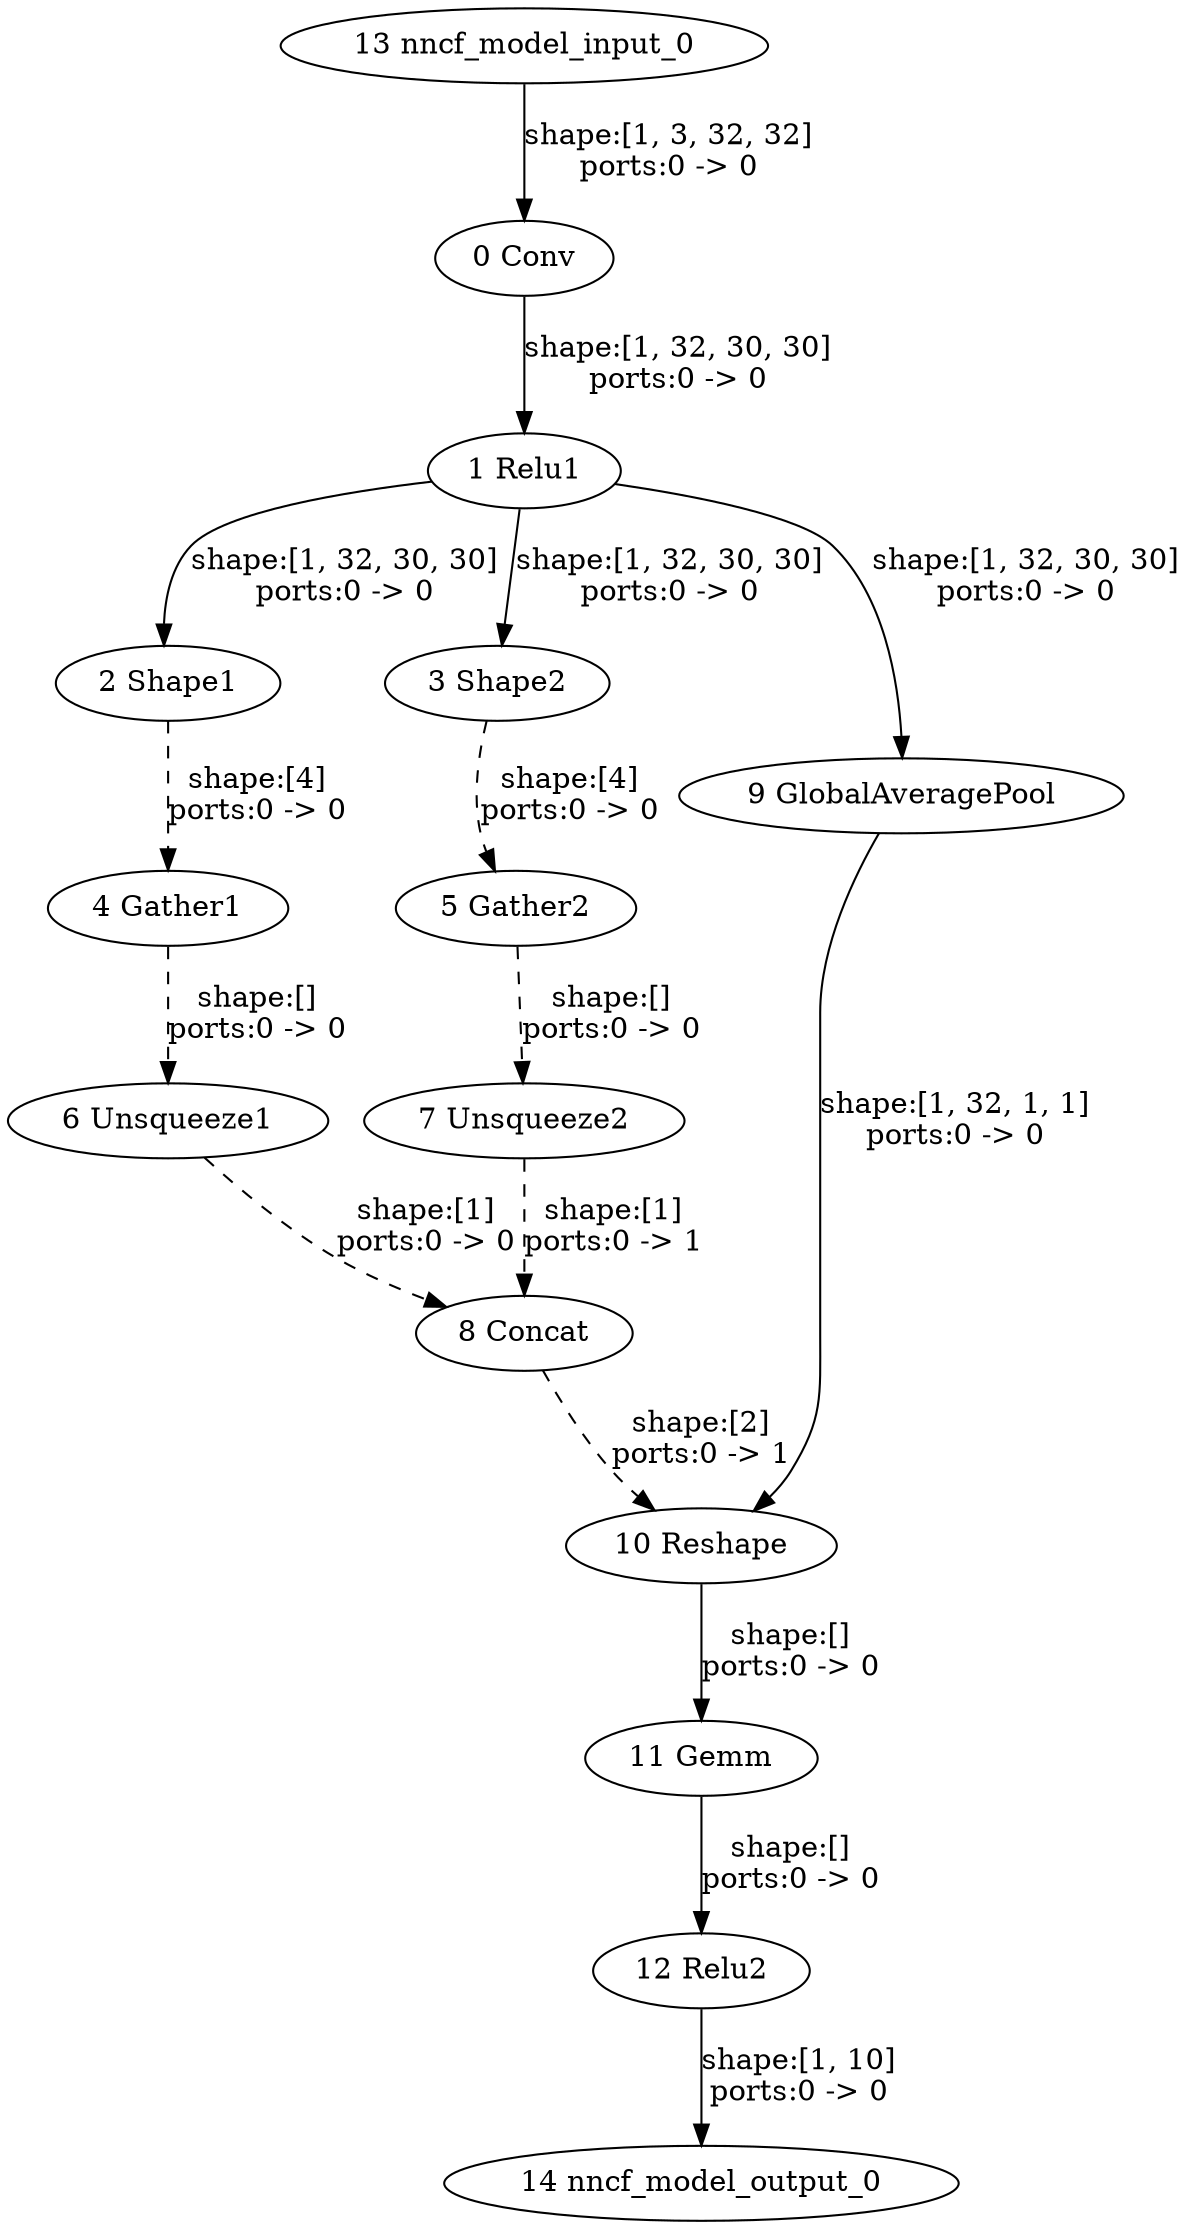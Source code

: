 strict digraph  {
"0 Conv" [id=0, type=Conv];
"1 Relu1" [id=1, type=Relu];
"2 Shape1" [id=2, type=Shape];
"3 Shape2" [id=3, type=Shape];
"4 Gather1" [id=4, type=Gather];
"5 Gather2" [id=5, type=Gather];
"6 Unsqueeze1" [id=6, type=Unsqueeze];
"7 Unsqueeze2" [id=7, type=Unsqueeze];
"8 Concat" [id=8, type=Concat];
"9 GlobalAveragePool" [id=9, type=GlobalAveragePool];
"10 Reshape" [id=10, type=Reshape];
"11 Gemm" [id=11, type=Gemm];
"12 Relu2" [id=12, type=Relu];
"13 nncf_model_input_0" [id=13, type=nncf_model_input];
"14 nncf_model_output_0" [id=14, type=nncf_model_output];
"0 Conv" -> "1 Relu1"  [label="shape:[1, 32, 30, 30]\nports:0 -> 0", style=solid];
"1 Relu1" -> "2 Shape1"  [label="shape:[1, 32, 30, 30]\nports:0 -> 0", style=solid];
"1 Relu1" -> "3 Shape2"  [label="shape:[1, 32, 30, 30]\nports:0 -> 0", style=solid];
"1 Relu1" -> "9 GlobalAveragePool"  [label="shape:[1, 32, 30, 30]\nports:0 -> 0", style=solid];
"2 Shape1" -> "4 Gather1"  [label="shape:[4]\nports:0 -> 0", style=dashed];
"3 Shape2" -> "5 Gather2"  [label="shape:[4]\nports:0 -> 0", style=dashed];
"4 Gather1" -> "6 Unsqueeze1"  [label="shape:[]\nports:0 -> 0", style=dashed];
"5 Gather2" -> "7 Unsqueeze2"  [label="shape:[]\nports:0 -> 0", style=dashed];
"6 Unsqueeze1" -> "8 Concat"  [label="shape:[1]\nports:0 -> 0", style=dashed];
"7 Unsqueeze2" -> "8 Concat"  [label="shape:[1]\nports:0 -> 1", style=dashed];
"8 Concat" -> "10 Reshape"  [label="shape:[2]\nports:0 -> 1", style=dashed];
"9 GlobalAveragePool" -> "10 Reshape"  [label="shape:[1, 32, 1, 1]\nports:0 -> 0", style=solid];
"10 Reshape" -> "11 Gemm"  [label="shape:[]\nports:0 -> 0", style=solid];
"11 Gemm" -> "12 Relu2"  [label="shape:[]\nports:0 -> 0", style=solid];
"12 Relu2" -> "14 nncf_model_output_0"  [label="shape:[1, 10]\nports:0 -> 0", style=solid];
"13 nncf_model_input_0" -> "0 Conv"  [label="shape:[1, 3, 32, 32]\nports:0 -> 0", style=solid];
}
